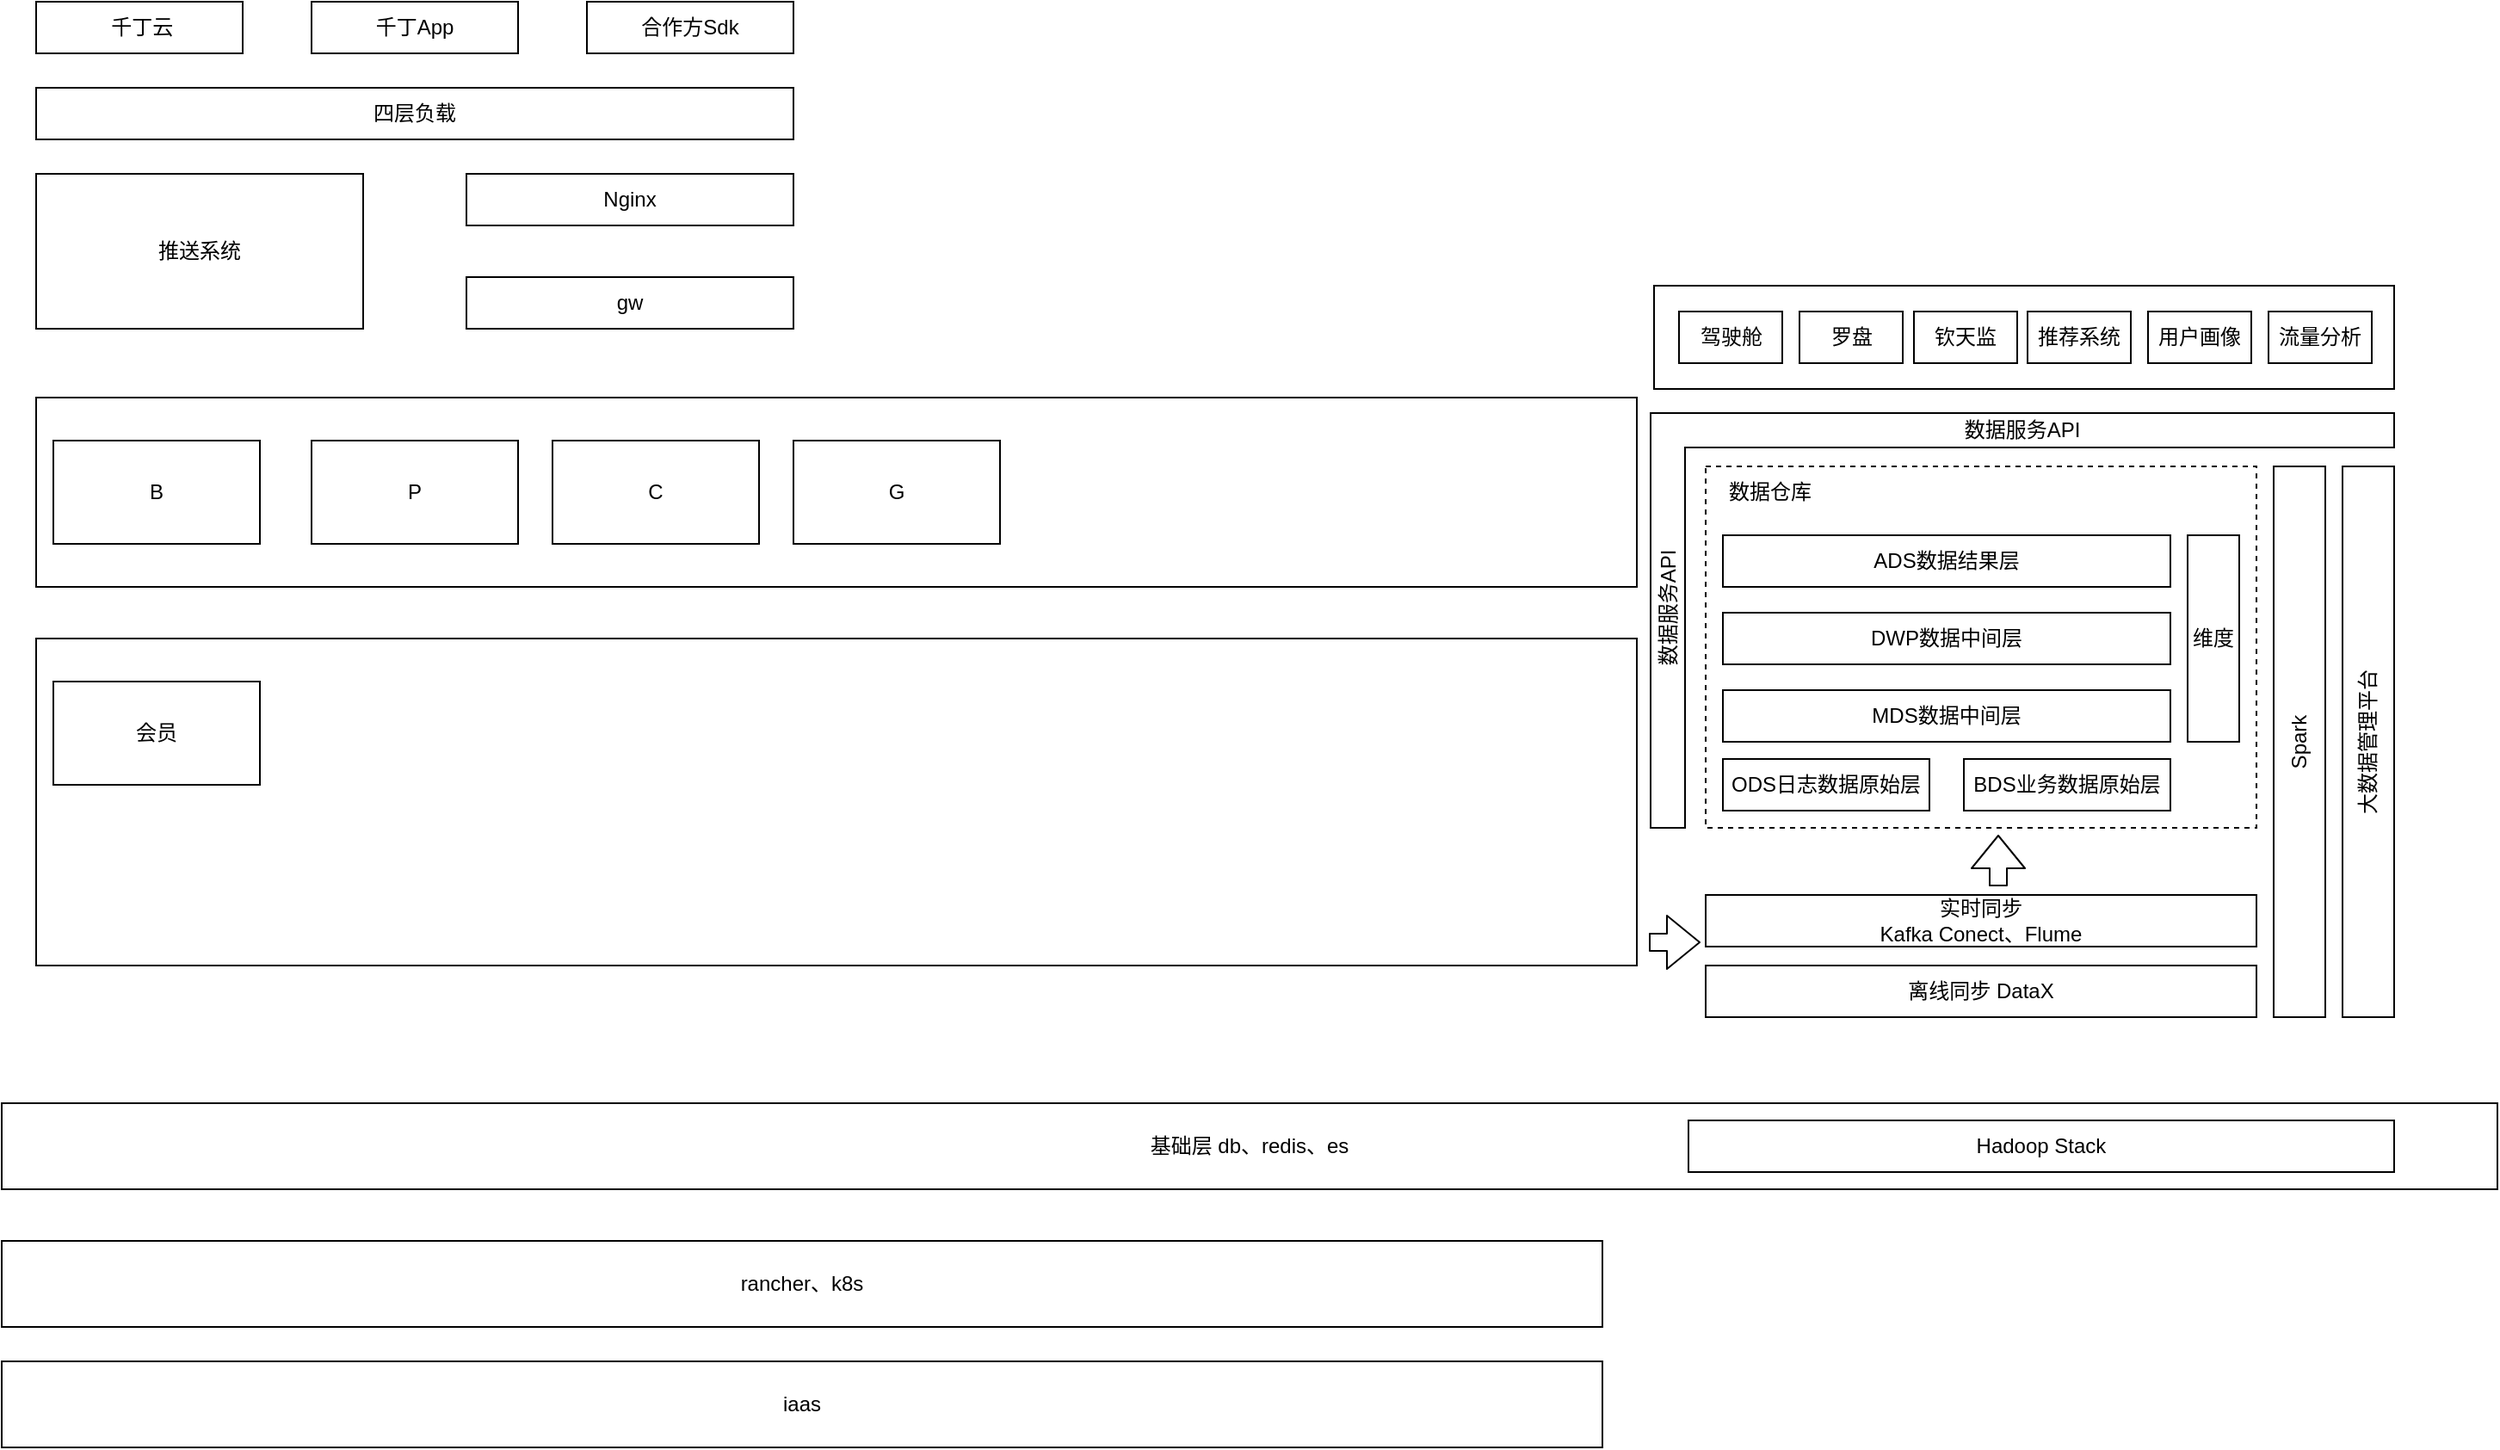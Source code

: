 <mxfile version="10.5.9" type="github"><diagram id="gZfXgEAvMZiGliKcLrUv" name="第 1 页"><mxGraphModel dx="1158" dy="648" grid="1" gridSize="10" guides="1" tooltips="1" connect="1" arrows="1" fold="1" page="1" pageScale="1" pageWidth="1654" pageHeight="1169" math="0" shadow="0"><root><mxCell id="0"/><mxCell id="1" parent="0"/><mxCell id="lrTJqoWc7KFbBYRk6h20-26" value="" style="rounded=0;whiteSpace=wrap;html=1;dashed=1;" vertex="1" parent="1"><mxGeometry x="1020" y="330" width="320" height="210" as="geometry"/></mxCell><mxCell id="JePJEdjQb_DwqaGJ7nX6-1" value="&amp;nbsp;千丁云" style="rounded=0;whiteSpace=wrap;html=1;" parent="1" vertex="1"><mxGeometry x="50" y="60" width="120" height="30" as="geometry"/></mxCell><mxCell id="JePJEdjQb_DwqaGJ7nX6-2" value="千丁App" style="rounded=0;whiteSpace=wrap;html=1;" parent="1" vertex="1"><mxGeometry x="210" y="60" width="120" height="30" as="geometry"/></mxCell><mxCell id="JePJEdjQb_DwqaGJ7nX6-3" value="&lt;span style=&quot;font-weight: normal&quot;&gt;合作方Sdk&lt;/span&gt;" style="rounded=0;whiteSpace=wrap;html=1;fontStyle=1" parent="1" vertex="1"><mxGeometry x="370" y="60" width="120" height="30" as="geometry"/></mxCell><mxCell id="JePJEdjQb_DwqaGJ7nX6-4" value="四层负载" style="rounded=0;whiteSpace=wrap;html=1;" parent="1" vertex="1"><mxGeometry x="50" y="110" width="440" height="30" as="geometry"/></mxCell><mxCell id="JePJEdjQb_DwqaGJ7nX6-6" value="Nginx" style="rounded=0;whiteSpace=wrap;html=1;" parent="1" vertex="1"><mxGeometry x="300" y="160" width="190" height="30" as="geometry"/></mxCell><mxCell id="JePJEdjQb_DwqaGJ7nX6-7" value="推送系统" style="rounded=0;whiteSpace=wrap;html=1;" parent="1" vertex="1"><mxGeometry x="50" y="160" width="190" height="90" as="geometry"/></mxCell><mxCell id="JePJEdjQb_DwqaGJ7nX6-8" value="" style="rounded=0;whiteSpace=wrap;html=1;" parent="1" vertex="1"><mxGeometry x="50" y="290" width="930" height="110" as="geometry"/></mxCell><mxCell id="JePJEdjQb_DwqaGJ7nX6-9" value="B" style="rounded=0;whiteSpace=wrap;html=1;" parent="1" vertex="1"><mxGeometry x="60" y="315" width="120" height="60" as="geometry"/></mxCell><mxCell id="JePJEdjQb_DwqaGJ7nX6-10" value="P" style="rounded=0;whiteSpace=wrap;html=1;" parent="1" vertex="1"><mxGeometry x="210" y="315" width="120" height="60" as="geometry"/></mxCell><mxCell id="JePJEdjQb_DwqaGJ7nX6-11" value="C" style="rounded=0;whiteSpace=wrap;html=1;" parent="1" vertex="1"><mxGeometry x="350" y="315" width="120" height="60" as="geometry"/></mxCell><mxCell id="JePJEdjQb_DwqaGJ7nX6-12" value="G" style="rounded=0;whiteSpace=wrap;html=1;" parent="1" vertex="1"><mxGeometry x="490" y="315" width="120" height="60" as="geometry"/></mxCell><mxCell id="JePJEdjQb_DwqaGJ7nX6-13" value="" style="rounded=0;whiteSpace=wrap;html=1;" parent="1" vertex="1"><mxGeometry x="990" y="225" width="430" height="60" as="geometry"/></mxCell><mxCell id="lrTJqoWc7KFbBYRk6h20-1" value="" style="rounded=0;whiteSpace=wrap;html=1;" vertex="1" parent="1"><mxGeometry x="50" y="430" width="930" height="190" as="geometry"/></mxCell><mxCell id="lrTJqoWc7KFbBYRk6h20-2" value="会员" style="rounded=0;whiteSpace=wrap;html=1;" vertex="1" parent="1"><mxGeometry x="60" y="455" width="120" height="60" as="geometry"/></mxCell><mxCell id="lrTJqoWc7KFbBYRk6h20-3" value="gw" style="rounded=0;whiteSpace=wrap;html=1;" vertex="1" parent="1"><mxGeometry x="300" y="220" width="190" height="30" as="geometry"/></mxCell><mxCell id="lrTJqoWc7KFbBYRk6h20-4" value="基础层 db、redis、es" style="rounded=0;whiteSpace=wrap;html=1;" vertex="1" parent="1"><mxGeometry x="30" y="700" width="1450" height="50" as="geometry"/></mxCell><mxCell id="lrTJqoWc7KFbBYRk6h20-5" value="rancher、k8s" style="rounded=0;whiteSpace=wrap;html=1;" vertex="1" parent="1"><mxGeometry x="30" y="780" width="930" height="50" as="geometry"/></mxCell><mxCell id="lrTJqoWc7KFbBYRk6h20-6" value="iaas" style="rounded=0;whiteSpace=wrap;html=1;" vertex="1" parent="1"><mxGeometry x="30" y="850" width="930" height="50" as="geometry"/></mxCell><mxCell id="lrTJqoWc7KFbBYRk6h20-7" value="离线同步 DataX" style="rounded=0;whiteSpace=wrap;html=1;flipH=1;" vertex="1" parent="1"><mxGeometry x="1020" y="620" width="320" height="30" as="geometry"/></mxCell><mxCell id="lrTJqoWc7KFbBYRk6h20-8" value="实时同步&lt;br&gt;Kafka Conect、Flume&lt;br&gt;" style="rounded=0;whiteSpace=wrap;html=1;" vertex="1" parent="1"><mxGeometry x="1020" y="579" width="320" height="30" as="geometry"/></mxCell><mxCell id="lrTJqoWc7KFbBYRk6h20-11" value="ODS日志数据原始层" style="rounded=0;whiteSpace=wrap;html=1;" vertex="1" parent="1"><mxGeometry x="1030" y="500" width="120" height="30" as="geometry"/></mxCell><mxCell id="lrTJqoWc7KFbBYRk6h20-12" value="BDS业务数据原始层" style="rounded=0;whiteSpace=wrap;html=1;" vertex="1" parent="1"><mxGeometry x="1170" y="500" width="120" height="30" as="geometry"/></mxCell><mxCell id="lrTJqoWc7KFbBYRk6h20-13" value="MDS数据中间层" style="rounded=0;whiteSpace=wrap;html=1;" vertex="1" parent="1"><mxGeometry x="1030" y="460" width="260" height="30" as="geometry"/></mxCell><mxCell id="lrTJqoWc7KFbBYRk6h20-14" value="" style="shape=flexArrow;endArrow=classic;html=1;" edge="1" parent="1"><mxGeometry width="50" height="50" relative="1" as="geometry"><mxPoint x="987" y="606.5" as="sourcePoint"/><mxPoint x="1017" y="606.5" as="targetPoint"/></mxGeometry></mxCell><mxCell id="lrTJqoWc7KFbBYRk6h20-16" value="DWP数据中间层" style="rounded=0;whiteSpace=wrap;html=1;" vertex="1" parent="1"><mxGeometry x="1030" y="415" width="260" height="30" as="geometry"/></mxCell><mxCell id="lrTJqoWc7KFbBYRk6h20-17" value="ADS数据结果层" style="rounded=0;whiteSpace=wrap;html=1;" vertex="1" parent="1"><mxGeometry x="1030" y="370" width="260" height="30" as="geometry"/></mxCell><mxCell id="lrTJqoWc7KFbBYRk6h20-18" value="大数据管理平台" style="rounded=0;whiteSpace=wrap;html=1;verticalAlign=middle;horizontal=0;flipH=1;flipV=1;" vertex="1" parent="1"><mxGeometry x="1390" y="330" width="30" height="320" as="geometry"/></mxCell><mxCell id="lrTJqoWc7KFbBYRk6h20-19" value="维度&lt;br&gt;" style="rounded=0;whiteSpace=wrap;html=1;" vertex="1" parent="1"><mxGeometry x="1300" y="370" width="30" height="120" as="geometry"/></mxCell><mxCell id="lrTJqoWc7KFbBYRk6h20-23" value="Spark" style="rounded=0;whiteSpace=wrap;html=1;horizontal=0;verticalAlign=middle;flipH=1;flipV=1;" vertex="1" parent="1"><mxGeometry x="1350" y="330" width="30" height="320" as="geometry"/></mxCell><mxCell id="lrTJqoWc7KFbBYRk6h20-28" value="数据仓库" style="text;html=1;strokeColor=none;fillColor=none;align=center;verticalAlign=middle;whiteSpace=wrap;rounded=0;dashed=1;" vertex="1" parent="1"><mxGeometry x="1020" y="335" width="75" height="20" as="geometry"/></mxCell><mxCell id="lrTJqoWc7KFbBYRk6h20-32" value="Hadoop Stack" style="rounded=0;whiteSpace=wrap;html=1;" vertex="1" parent="1"><mxGeometry x="1010" y="710" width="410" height="30" as="geometry"/></mxCell><mxCell id="lrTJqoWc7KFbBYRk6h20-38" value="" style="shape=flexArrow;endArrow=classic;html=1;" edge="1" parent="1"><mxGeometry width="50" height="50" relative="1" as="geometry"><mxPoint x="1190" y="574" as="sourcePoint"/><mxPoint x="1190" y="544" as="targetPoint"/></mxGeometry></mxCell><mxCell id="lrTJqoWc7KFbBYRk6h20-42" value="推荐系统" style="rounded=0;whiteSpace=wrap;html=1;" vertex="1" parent="1"><mxGeometry x="1207" y="240" width="60" height="30" as="geometry"/></mxCell><mxCell id="lrTJqoWc7KFbBYRk6h20-43" value="用户画像" style="rounded=0;whiteSpace=wrap;html=1;" vertex="1" parent="1"><mxGeometry x="1277" y="240" width="60" height="30" as="geometry"/></mxCell><mxCell id="lrTJqoWc7KFbBYRk6h20-44" value="流量分析" style="rounded=0;whiteSpace=wrap;html=1;" vertex="1" parent="1"><mxGeometry x="1347" y="240" width="60" height="30" as="geometry"/></mxCell><mxCell id="lrTJqoWc7KFbBYRk6h20-45" value="驾驶舱" style="rounded=0;whiteSpace=wrap;html=1;" vertex="1" parent="1"><mxGeometry x="1004.5" y="240" width="60" height="30" as="geometry"/></mxCell><mxCell id="lrTJqoWc7KFbBYRk6h20-46" value="罗盘" style="rounded=0;whiteSpace=wrap;html=1;" vertex="1" parent="1"><mxGeometry x="1074.5" y="240" width="60" height="30" as="geometry"/></mxCell><mxCell id="lrTJqoWc7KFbBYRk6h20-47" value="钦天监" style="rounded=0;whiteSpace=wrap;html=1;" vertex="1" parent="1"><mxGeometry x="1141" y="240" width="60" height="30" as="geometry"/></mxCell><mxCell id="lrTJqoWc7KFbBYRk6h20-48" value="" style="shape=corner;whiteSpace=wrap;html=1;" vertex="1" parent="1"><mxGeometry x="988" y="299" width="432" height="241" as="geometry"/></mxCell><mxCell id="lrTJqoWc7KFbBYRk6h20-50" value="数据服务API" style="text;html=1;strokeColor=none;fillColor=none;align=center;verticalAlign=middle;whiteSpace=wrap;rounded=0;" vertex="1" parent="1"><mxGeometry x="1154" y="299" width="100" height="20" as="geometry"/></mxCell><mxCell id="lrTJqoWc7KFbBYRk6h20-51" value="数据服务API" style="text;html=1;strokeColor=none;fillColor=none;align=center;verticalAlign=middle;whiteSpace=wrap;rounded=0;horizontal=1;rotation=-90;" vertex="1" parent="1"><mxGeometry x="901" y="402" width="195" height="20" as="geometry"/></mxCell></root></mxGraphModel></diagram></mxfile>
